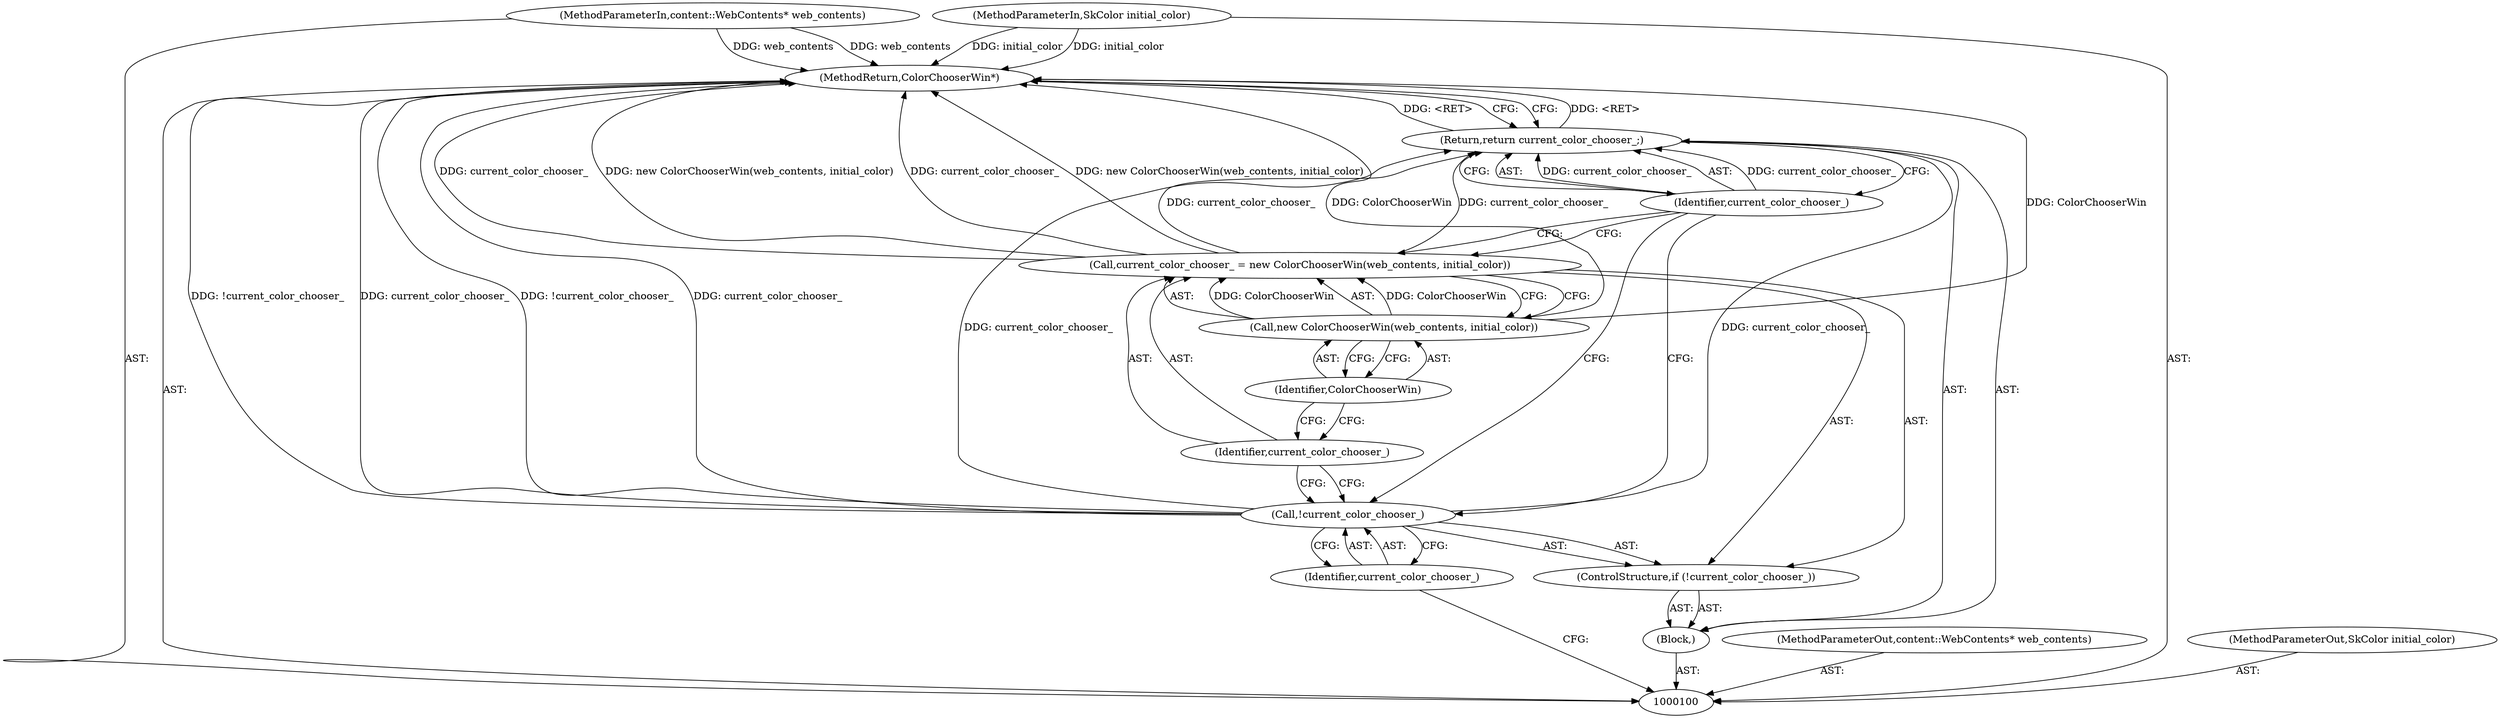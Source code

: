 digraph "1_Chrome_820957a3386e960334be3b93b48636e749d38ea3" {
"1000113" [label="(MethodReturn,ColorChooserWin*)"];
"1000101" [label="(MethodParameterIn,content::WebContents* web_contents)"];
"1000133" [label="(MethodParameterOut,content::WebContents* web_contents)"];
"1000102" [label="(MethodParameterIn,SkColor initial_color)"];
"1000134" [label="(MethodParameterOut,SkColor initial_color)"];
"1000103" [label="(Block,)"];
"1000104" [label="(ControlStructure,if (!current_color_chooser_))"];
"1000105" [label="(Call,!current_color_chooser_)"];
"1000106" [label="(Identifier,current_color_chooser_)"];
"1000109" [label="(Call,new ColorChooserWin(web_contents, initial_color))"];
"1000110" [label="(Identifier,ColorChooserWin)"];
"1000107" [label="(Call,current_color_chooser_ = new ColorChooserWin(web_contents, initial_color))"];
"1000108" [label="(Identifier,current_color_chooser_)"];
"1000112" [label="(Identifier,current_color_chooser_)"];
"1000111" [label="(Return,return current_color_chooser_;)"];
"1000113" -> "1000100"  [label="AST: "];
"1000113" -> "1000111"  [label="CFG: "];
"1000111" -> "1000113"  [label="DDG: <RET>"];
"1000107" -> "1000113"  [label="DDG: current_color_chooser_"];
"1000107" -> "1000113"  [label="DDG: new ColorChooserWin(web_contents, initial_color)"];
"1000105" -> "1000113"  [label="DDG: !current_color_chooser_"];
"1000105" -> "1000113"  [label="DDG: current_color_chooser_"];
"1000102" -> "1000113"  [label="DDG: initial_color"];
"1000101" -> "1000113"  [label="DDG: web_contents"];
"1000109" -> "1000113"  [label="DDG: ColorChooserWin"];
"1000101" -> "1000100"  [label="AST: "];
"1000101" -> "1000113"  [label="DDG: web_contents"];
"1000133" -> "1000100"  [label="AST: "];
"1000102" -> "1000100"  [label="AST: "];
"1000102" -> "1000113"  [label="DDG: initial_color"];
"1000134" -> "1000100"  [label="AST: "];
"1000103" -> "1000100"  [label="AST: "];
"1000104" -> "1000103"  [label="AST: "];
"1000111" -> "1000103"  [label="AST: "];
"1000104" -> "1000103"  [label="AST: "];
"1000105" -> "1000104"  [label="AST: "];
"1000107" -> "1000104"  [label="AST: "];
"1000105" -> "1000104"  [label="AST: "];
"1000105" -> "1000106"  [label="CFG: "];
"1000106" -> "1000105"  [label="AST: "];
"1000108" -> "1000105"  [label="CFG: "];
"1000112" -> "1000105"  [label="CFG: "];
"1000105" -> "1000113"  [label="DDG: !current_color_chooser_"];
"1000105" -> "1000113"  [label="DDG: current_color_chooser_"];
"1000105" -> "1000111"  [label="DDG: current_color_chooser_"];
"1000106" -> "1000105"  [label="AST: "];
"1000106" -> "1000100"  [label="CFG: "];
"1000105" -> "1000106"  [label="CFG: "];
"1000109" -> "1000107"  [label="AST: "];
"1000109" -> "1000110"  [label="CFG: "];
"1000110" -> "1000109"  [label="AST: "];
"1000107" -> "1000109"  [label="CFG: "];
"1000109" -> "1000113"  [label="DDG: ColorChooserWin"];
"1000109" -> "1000107"  [label="DDG: ColorChooserWin"];
"1000110" -> "1000109"  [label="AST: "];
"1000110" -> "1000108"  [label="CFG: "];
"1000109" -> "1000110"  [label="CFG: "];
"1000107" -> "1000104"  [label="AST: "];
"1000107" -> "1000109"  [label="CFG: "];
"1000108" -> "1000107"  [label="AST: "];
"1000109" -> "1000107"  [label="AST: "];
"1000112" -> "1000107"  [label="CFG: "];
"1000107" -> "1000113"  [label="DDG: current_color_chooser_"];
"1000107" -> "1000113"  [label="DDG: new ColorChooserWin(web_contents, initial_color)"];
"1000109" -> "1000107"  [label="DDG: ColorChooserWin"];
"1000107" -> "1000111"  [label="DDG: current_color_chooser_"];
"1000108" -> "1000107"  [label="AST: "];
"1000108" -> "1000105"  [label="CFG: "];
"1000110" -> "1000108"  [label="CFG: "];
"1000112" -> "1000111"  [label="AST: "];
"1000112" -> "1000107"  [label="CFG: "];
"1000112" -> "1000105"  [label="CFG: "];
"1000111" -> "1000112"  [label="CFG: "];
"1000112" -> "1000111"  [label="DDG: current_color_chooser_"];
"1000111" -> "1000103"  [label="AST: "];
"1000111" -> "1000112"  [label="CFG: "];
"1000112" -> "1000111"  [label="AST: "];
"1000113" -> "1000111"  [label="CFG: "];
"1000111" -> "1000113"  [label="DDG: <RET>"];
"1000112" -> "1000111"  [label="DDG: current_color_chooser_"];
"1000107" -> "1000111"  [label="DDG: current_color_chooser_"];
"1000105" -> "1000111"  [label="DDG: current_color_chooser_"];
}

